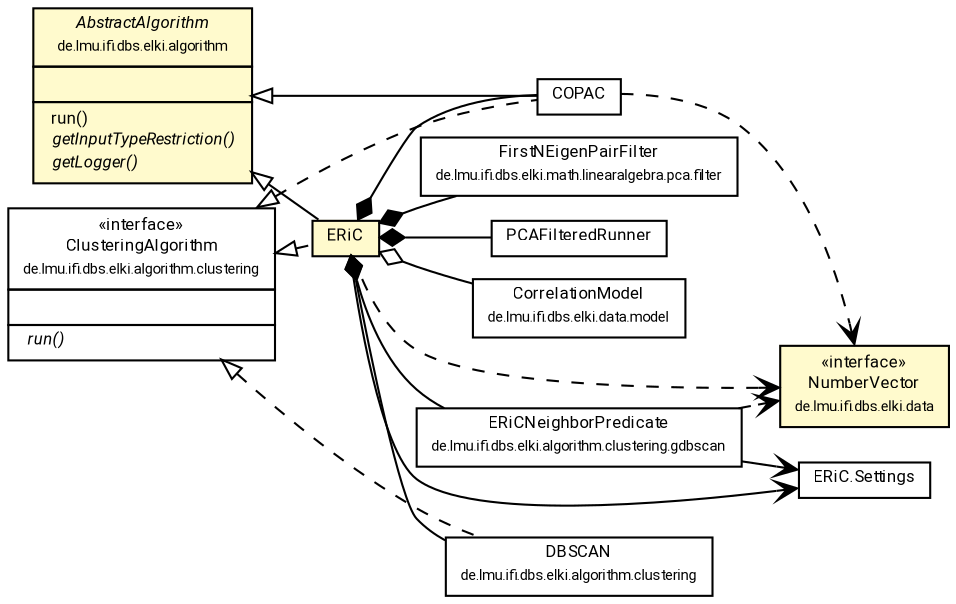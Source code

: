 #!/usr/local/bin/dot
#
# Class diagram 
# Generated by UMLGraph version R5_7_2-60-g0e99a6 (http://www.spinellis.gr/umlgraph/)
#

digraph G {
	graph [fontnames="svg"]
	edge [fontname="Roboto",fontsize=7,labelfontname="Roboto",labelfontsize=7,color="black"];
	node [fontname="Roboto",fontcolor="black",fontsize=8,shape=plaintext,margin=0,width=0,height=0];
	nodesep=0.15;
	ranksep=0.25;
	rankdir=LR;
	// de.lmu.ifi.dbs.elki.data.model.CorrelationModel
	c3766288 [label=<<table title="de.lmu.ifi.dbs.elki.data.model.CorrelationModel" border="0" cellborder="1" cellspacing="0" cellpadding="2" href="../../../data/model/CorrelationModel.html" target="_parent">
		<tr><td><table border="0" cellspacing="0" cellpadding="1">
		<tr><td align="center" balign="center"> <font face="Roboto">CorrelationModel</font> </td></tr>
		<tr><td align="center" balign="center"> <font face="Roboto" point-size="7.0">de.lmu.ifi.dbs.elki.data.model</font> </td></tr>
		</table></td></tr>
		</table>>, URL="../../../data/model/CorrelationModel.html"];
	// de.lmu.ifi.dbs.elki.algorithm.clustering.correlation.COPAC<V extends de.lmu.ifi.dbs.elki.data.NumberVector>
	c3766434 [label=<<table title="de.lmu.ifi.dbs.elki.algorithm.clustering.correlation.COPAC" border="0" cellborder="1" cellspacing="0" cellpadding="2" href="COPAC.html" target="_parent">
		<tr><td><table border="0" cellspacing="0" cellpadding="1">
		<tr><td align="center" balign="center"> <font face="Roboto">COPAC</font> </td></tr>
		</table></td></tr>
		</table>>, URL="COPAC.html"];
	// de.lmu.ifi.dbs.elki.algorithm.clustering.correlation.ERiC<V extends de.lmu.ifi.dbs.elki.data.NumberVector>
	c3766437 [label=<<table title="de.lmu.ifi.dbs.elki.algorithm.clustering.correlation.ERiC" border="0" cellborder="1" cellspacing="0" cellpadding="2" bgcolor="lemonChiffon" href="ERiC.html" target="_parent">
		<tr><td><table border="0" cellspacing="0" cellpadding="1">
		<tr><td align="center" balign="center"> <font face="Roboto">ERiC</font> </td></tr>
		</table></td></tr>
		</table>>, URL="ERiC.html"];
	// de.lmu.ifi.dbs.elki.algorithm.clustering.correlation.ERiC.Settings
	c3766438 [label=<<table title="de.lmu.ifi.dbs.elki.algorithm.clustering.correlation.ERiC.Settings" border="0" cellborder="1" cellspacing="0" cellpadding="2" href="ERiC.Settings.html" target="_parent">
		<tr><td><table border="0" cellspacing="0" cellpadding="1">
		<tr><td align="center" balign="center"> <font face="Roboto">ERiC.Settings</font> </td></tr>
		</table></td></tr>
		</table>>, URL="ERiC.Settings.html"];
	// de.lmu.ifi.dbs.elki.algorithm.clustering.DBSCAN<O>
	c3766599 [label=<<table title="de.lmu.ifi.dbs.elki.algorithm.clustering.DBSCAN" border="0" cellborder="1" cellspacing="0" cellpadding="2" href="../DBSCAN.html" target="_parent">
		<tr><td><table border="0" cellspacing="0" cellpadding="1">
		<tr><td align="center" balign="center"> <font face="Roboto">DBSCAN</font> </td></tr>
		<tr><td align="center" balign="center"> <font face="Roboto" point-size="7.0">de.lmu.ifi.dbs.elki.algorithm.clustering</font> </td></tr>
		</table></td></tr>
		</table>>, URL="../DBSCAN.html"];
	// de.lmu.ifi.dbs.elki.algorithm.clustering.ClusteringAlgorithm<C extends de.lmu.ifi.dbs.elki.data.Clustering<? extends de.lmu.ifi.dbs.elki.data.model.Model>>
	c3766606 [label=<<table title="de.lmu.ifi.dbs.elki.algorithm.clustering.ClusteringAlgorithm" border="0" cellborder="1" cellspacing="0" cellpadding="2" href="../ClusteringAlgorithm.html" target="_parent">
		<tr><td><table border="0" cellspacing="0" cellpadding="1">
		<tr><td align="center" balign="center"> &#171;interface&#187; </td></tr>
		<tr><td align="center" balign="center"> <font face="Roboto">ClusteringAlgorithm</font> </td></tr>
		<tr><td align="center" balign="center"> <font face="Roboto" point-size="7.0">de.lmu.ifi.dbs.elki.algorithm.clustering</font> </td></tr>
		</table></td></tr>
		<tr><td><table border="0" cellspacing="0" cellpadding="1">
		<tr><td align="left" balign="left">  </td></tr>
		</table></td></tr>
		<tr><td><table border="0" cellspacing="0" cellpadding="1">
		<tr><td align="left" balign="left"> <i> run()</i> </td></tr>
		</table></td></tr>
		</table>>, URL="../ClusteringAlgorithm.html"];
	// de.lmu.ifi.dbs.elki.algorithm.clustering.gdbscan.ERiCNeighborPredicate<V extends de.lmu.ifi.dbs.elki.data.NumberVector>
	c3766654 [label=<<table title="de.lmu.ifi.dbs.elki.algorithm.clustering.gdbscan.ERiCNeighborPredicate" border="0" cellborder="1" cellspacing="0" cellpadding="2" href="../gdbscan/ERiCNeighborPredicate.html" target="_parent">
		<tr><td><table border="0" cellspacing="0" cellpadding="1">
		<tr><td align="center" balign="center"> <font face="Roboto">ERiCNeighborPredicate</font> </td></tr>
		<tr><td align="center" balign="center"> <font face="Roboto" point-size="7.0">de.lmu.ifi.dbs.elki.algorithm.clustering.gdbscan</font> </td></tr>
		</table></td></tr>
		</table>>, URL="../gdbscan/ERiCNeighborPredicate.html"];
	// de.lmu.ifi.dbs.elki.data.NumberVector
	c3766865 [label=<<table title="de.lmu.ifi.dbs.elki.data.NumberVector" border="0" cellborder="1" cellspacing="0" cellpadding="2" bgcolor="LemonChiffon" href="../../../data/NumberVector.html" target="_parent">
		<tr><td><table border="0" cellspacing="0" cellpadding="1">
		<tr><td align="center" balign="center"> &#171;interface&#187; </td></tr>
		<tr><td align="center" balign="center"> <font face="Roboto">NumberVector</font> </td></tr>
		<tr><td align="center" balign="center"> <font face="Roboto" point-size="7.0">de.lmu.ifi.dbs.elki.data</font> </td></tr>
		</table></td></tr>
		</table>>, URL="../../../data/NumberVector.html"];
	// de.lmu.ifi.dbs.elki.algorithm.AbstractAlgorithm<R extends de.lmu.ifi.dbs.elki.result.Result>
	c3766887 [label=<<table title="de.lmu.ifi.dbs.elki.algorithm.AbstractAlgorithm" border="0" cellborder="1" cellspacing="0" cellpadding="2" bgcolor="LemonChiffon" href="../../AbstractAlgorithm.html" target="_parent">
		<tr><td><table border="0" cellspacing="0" cellpadding="1">
		<tr><td align="center" balign="center"> <font face="Roboto"><i>AbstractAlgorithm</i></font> </td></tr>
		<tr><td align="center" balign="center"> <font face="Roboto" point-size="7.0">de.lmu.ifi.dbs.elki.algorithm</font> </td></tr>
		</table></td></tr>
		<tr><td><table border="0" cellspacing="0" cellpadding="1">
		<tr><td align="left" balign="left">  </td></tr>
		</table></td></tr>
		<tr><td><table border="0" cellspacing="0" cellpadding="1">
		<tr><td align="left" balign="left">  run() </td></tr>
		<tr><td align="left" balign="left"> <i> getInputTypeRestriction()</i> </td></tr>
		<tr><td align="left" balign="left"> <i> getLogger()</i> </td></tr>
		</table></td></tr>
		</table>>, URL="../../AbstractAlgorithm.html"];
	// de.lmu.ifi.dbs.elki.math.linearalgebra.pca.filter.FirstNEigenPairFilter
	c3767553 [label=<<table title="de.lmu.ifi.dbs.elki.math.linearalgebra.pca.filter.FirstNEigenPairFilter" border="0" cellborder="1" cellspacing="0" cellpadding="2" href="../../../math/linearalgebra/pca/filter/FirstNEigenPairFilter.html" target="_parent">
		<tr><td><table border="0" cellspacing="0" cellpadding="1">
		<tr><td align="center" balign="center"> <font face="Roboto">FirstNEigenPairFilter</font> </td></tr>
		<tr><td align="center" balign="center"> <font face="Roboto" point-size="7.0">de.lmu.ifi.dbs.elki.math.linearalgebra.pca.filter</font> </td></tr>
		</table></td></tr>
		</table>>, URL="../../../math/linearalgebra/pca/filter/FirstNEigenPairFilter.html"];
	// de.lmu.ifi.dbs.elki.algorithm.clustering.correlation.COPAC<V extends de.lmu.ifi.dbs.elki.data.NumberVector> extends de.lmu.ifi.dbs.elki.algorithm.AbstractAlgorithm<R extends de.lmu.ifi.dbs.elki.result.Result>
	c3766887 -> c3766434 [arrowtail=empty,dir=back,weight=10];
	// de.lmu.ifi.dbs.elki.algorithm.clustering.correlation.COPAC<V extends de.lmu.ifi.dbs.elki.data.NumberVector> implements de.lmu.ifi.dbs.elki.algorithm.clustering.ClusteringAlgorithm<C extends de.lmu.ifi.dbs.elki.data.Clustering<? extends de.lmu.ifi.dbs.elki.data.model.Model>>
	c3766606 -> c3766434 [arrowtail=empty,style=dashed,dir=back,weight=9];
	// de.lmu.ifi.dbs.elki.algorithm.clustering.correlation.ERiC<V extends de.lmu.ifi.dbs.elki.data.NumberVector> extends de.lmu.ifi.dbs.elki.algorithm.AbstractAlgorithm<R extends de.lmu.ifi.dbs.elki.result.Result>
	c3766887 -> c3766437 [arrowtail=empty,dir=back,weight=10];
	// de.lmu.ifi.dbs.elki.algorithm.clustering.correlation.ERiC<V extends de.lmu.ifi.dbs.elki.data.NumberVector> implements de.lmu.ifi.dbs.elki.algorithm.clustering.ClusteringAlgorithm<C extends de.lmu.ifi.dbs.elki.data.Clustering<? extends de.lmu.ifi.dbs.elki.data.model.Model>>
	c3766606 -> c3766437 [arrowtail=empty,style=dashed,dir=back,weight=9];
	// de.lmu.ifi.dbs.elki.algorithm.clustering.correlation.ERiC<V extends de.lmu.ifi.dbs.elki.data.NumberVector> composed de.lmu.ifi.dbs.elki.algorithm.clustering.correlation.COPAC<V extends de.lmu.ifi.dbs.elki.data.NumberVector>
	c3766437 -> c3766434 [arrowhead=none,arrowtail=diamond,dir=back,weight=6];
	// de.lmu.ifi.dbs.elki.algorithm.clustering.correlation.ERiC<V extends de.lmu.ifi.dbs.elki.data.NumberVector> composed de.lmu.ifi.dbs.elki.algorithm.clustering.DBSCAN<O>
	c3766437 -> c3766599 [arrowhead=none,arrowtail=diamond,dir=back,weight=6];
	// de.lmu.ifi.dbs.elki.algorithm.clustering.correlation.ERiC<V extends de.lmu.ifi.dbs.elki.data.NumberVector> composed de.lmu.ifi.dbs.elki.math.linearalgebra.pca.filter.FirstNEigenPairFilter
	c3766437 -> c3767553 [arrowhead=none,arrowtail=diamond,dir=back,weight=6];
	// de.lmu.ifi.dbs.elki.algorithm.clustering.correlation.ERiC<V extends de.lmu.ifi.dbs.elki.data.NumberVector> composed PCAFilteredRunner
	c3766437 -> c3768903 [arrowhead=none,arrowtail=diamond,dir=back,weight=6];
	// de.lmu.ifi.dbs.elki.algorithm.clustering.correlation.ERiC<V extends de.lmu.ifi.dbs.elki.data.NumberVector> composed de.lmu.ifi.dbs.elki.algorithm.clustering.gdbscan.ERiCNeighborPredicate<V extends de.lmu.ifi.dbs.elki.data.NumberVector>
	c3766437 -> c3766654 [arrowhead=none,arrowtail=diamond,dir=back,weight=6];
	// de.lmu.ifi.dbs.elki.algorithm.clustering.correlation.ERiC<V extends de.lmu.ifi.dbs.elki.data.NumberVector> has de.lmu.ifi.dbs.elki.data.model.CorrelationModel
	c3766437 -> c3766288 [arrowhead=none,arrowtail=ediamond,dir=back,weight=4];
	// de.lmu.ifi.dbs.elki.algorithm.clustering.DBSCAN<O> implements de.lmu.ifi.dbs.elki.algorithm.clustering.ClusteringAlgorithm<C extends de.lmu.ifi.dbs.elki.data.Clustering<? extends de.lmu.ifi.dbs.elki.data.model.Model>>
	c3766606 -> c3766599 [arrowtail=empty,style=dashed,dir=back,weight=9];
	// de.lmu.ifi.dbs.elki.algorithm.clustering.correlation.ERiC<V extends de.lmu.ifi.dbs.elki.data.NumberVector> navassoc de.lmu.ifi.dbs.elki.algorithm.clustering.correlation.ERiC.Settings
	c3766437 -> c3766438 [arrowhead=open,weight=1];
	// de.lmu.ifi.dbs.elki.algorithm.clustering.gdbscan.ERiCNeighborPredicate<V extends de.lmu.ifi.dbs.elki.data.NumberVector> navassoc de.lmu.ifi.dbs.elki.algorithm.clustering.correlation.ERiC.Settings
	c3766654 -> c3766438 [arrowhead=open,weight=1];
	// de.lmu.ifi.dbs.elki.algorithm.clustering.correlation.COPAC<V extends de.lmu.ifi.dbs.elki.data.NumberVector> depend de.lmu.ifi.dbs.elki.data.NumberVector
	c3766434 -> c3766865 [arrowhead=open,style=dashed,weight=0];
	// de.lmu.ifi.dbs.elki.algorithm.clustering.correlation.ERiC<V extends de.lmu.ifi.dbs.elki.data.NumberVector> depend de.lmu.ifi.dbs.elki.data.NumberVector
	c3766437 -> c3766865 [arrowhead=open,style=dashed,weight=0];
	// de.lmu.ifi.dbs.elki.algorithm.clustering.gdbscan.ERiCNeighborPredicate<V extends de.lmu.ifi.dbs.elki.data.NumberVector> depend de.lmu.ifi.dbs.elki.data.NumberVector
	c3766654 -> c3766865 [arrowhead=open,style=dashed,weight=0];
	// PCAFilteredRunner
	c3768903[label=<<table title="PCAFilteredRunner" border="0" cellborder="1" cellspacing="0" cellpadding="2" href="http://docs.oracle.com/javase/7/docs/api/PCAFilteredRunner.html" target="_parent">
		<tr><td><table border="0" cellspacing="0" cellpadding="1">
		<tr><td align="center" balign="center"> <font face="Roboto">PCAFilteredRunner</font> </td></tr>
		</table></td></tr>
		</table>>];
}

